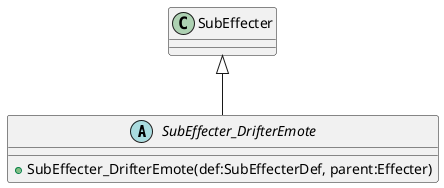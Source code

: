 @startuml
abstract class SubEffecter_DrifterEmote {
    + SubEffecter_DrifterEmote(def:SubEffecterDef, parent:Effecter)
}
SubEffecter <|-- SubEffecter_DrifterEmote
@enduml
